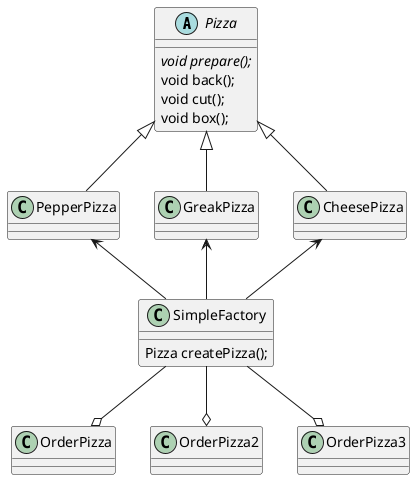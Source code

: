 @startuml

abstract class Pizza {
    {abstract} void prepare();
    void back();
    void cut();
    void box();
}

class CheesePizza
class GreakPizza
class PepperPizza

CheesePizza -up-|> Pizza
GreakPizza -up-|> Pizza
PepperPizza -up-|> Pizza

class OrderPizza
class OrderPizza2
class OrderPizza3

class SimpleFactory {
    Pizza createPizza();
}

OrderPizza o-up- SimpleFactory
OrderPizza2 o-up- SimpleFactory
OrderPizza3 o-up- SimpleFactory

SimpleFactory -up-> CheesePizza
SimpleFactory -up-> GreakPizza
SimpleFactory -up-> PepperPizza

@enduml